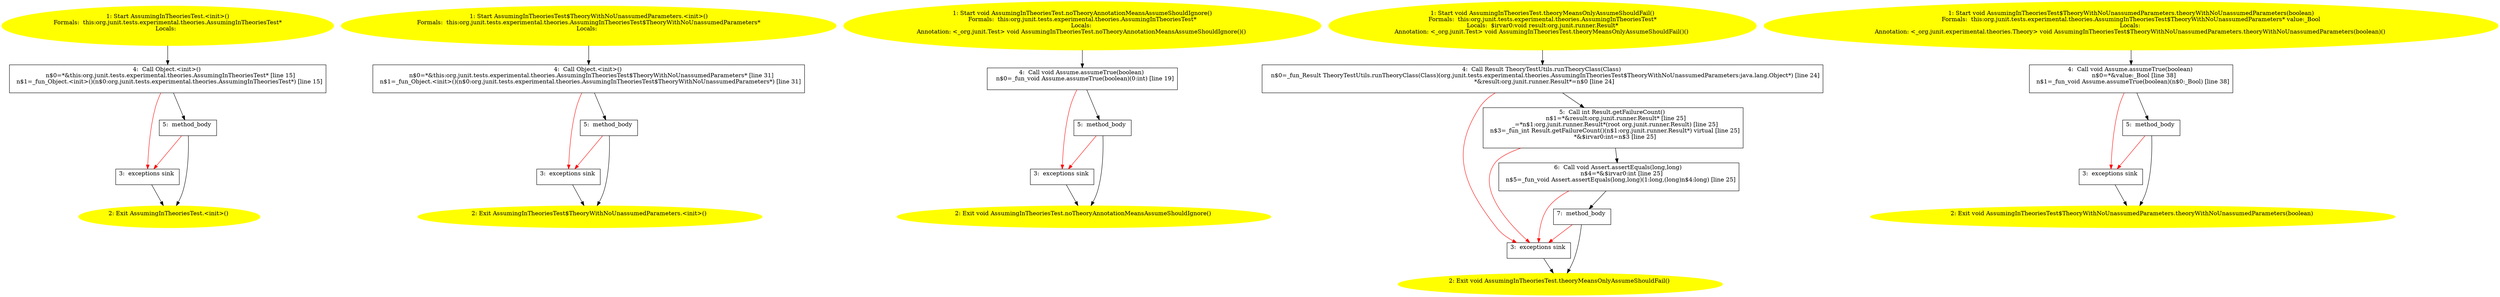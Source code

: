 /* @generated */
digraph cfg {
"org.junit.tests.experimental.theories.AssumingInTheoriesTest.<init>().90fc28d3871a692782606941bdcfae06_1" [label="1: Start AssumingInTheoriesTest.<init>()\nFormals:  this:org.junit.tests.experimental.theories.AssumingInTheoriesTest*\nLocals:  \n  " color=yellow style=filled]
	

	 "org.junit.tests.experimental.theories.AssumingInTheoriesTest.<init>().90fc28d3871a692782606941bdcfae06_1" -> "org.junit.tests.experimental.theories.AssumingInTheoriesTest.<init>().90fc28d3871a692782606941bdcfae06_4" ;
"org.junit.tests.experimental.theories.AssumingInTheoriesTest.<init>().90fc28d3871a692782606941bdcfae06_2" [label="2: Exit AssumingInTheoriesTest.<init>() \n  " color=yellow style=filled]
	

"org.junit.tests.experimental.theories.AssumingInTheoriesTest.<init>().90fc28d3871a692782606941bdcfae06_3" [label="3:  exceptions sink \n  " shape="box"]
	

	 "org.junit.tests.experimental.theories.AssumingInTheoriesTest.<init>().90fc28d3871a692782606941bdcfae06_3" -> "org.junit.tests.experimental.theories.AssumingInTheoriesTest.<init>().90fc28d3871a692782606941bdcfae06_2" ;
"org.junit.tests.experimental.theories.AssumingInTheoriesTest.<init>().90fc28d3871a692782606941bdcfae06_4" [label="4:  Call Object.<init>() \n   n$0=*&this:org.junit.tests.experimental.theories.AssumingInTheoriesTest* [line 15]\n  n$1=_fun_Object.<init>()(n$0:org.junit.tests.experimental.theories.AssumingInTheoriesTest*) [line 15]\n " shape="box"]
	

	 "org.junit.tests.experimental.theories.AssumingInTheoriesTest.<init>().90fc28d3871a692782606941bdcfae06_4" -> "org.junit.tests.experimental.theories.AssumingInTheoriesTest.<init>().90fc28d3871a692782606941bdcfae06_5" ;
	 "org.junit.tests.experimental.theories.AssumingInTheoriesTest.<init>().90fc28d3871a692782606941bdcfae06_4" -> "org.junit.tests.experimental.theories.AssumingInTheoriesTest.<init>().90fc28d3871a692782606941bdcfae06_3" [color="red" ];
"org.junit.tests.experimental.theories.AssumingInTheoriesTest.<init>().90fc28d3871a692782606941bdcfae06_5" [label="5:  method_body \n  " shape="box"]
	

	 "org.junit.tests.experimental.theories.AssumingInTheoriesTest.<init>().90fc28d3871a692782606941bdcfae06_5" -> "org.junit.tests.experimental.theories.AssumingInTheoriesTest.<init>().90fc28d3871a692782606941bdcfae06_2" ;
	 "org.junit.tests.experimental.theories.AssumingInTheoriesTest.<init>().90fc28d3871a692782606941bdcfae06_5" -> "org.junit.tests.experimental.theories.AssumingInTheoriesTest.<init>().90fc28d3871a692782606941bdcfae06_3" [color="red" ];
"org.junit.tests.experimental.theories.AssumingInTheoriesTest$TheoryWithNoUnassumedParameters.<init>(.310444dbc5875ba4f600f707cf56c52b_1" [label="1: Start AssumingInTheoriesTest$TheoryWithNoUnassumedParameters.<init>()\nFormals:  this:org.junit.tests.experimental.theories.AssumingInTheoriesTest$TheoryWithNoUnassumedParameters*\nLocals:  \n  " color=yellow style=filled]
	

	 "org.junit.tests.experimental.theories.AssumingInTheoriesTest$TheoryWithNoUnassumedParameters.<init>(.310444dbc5875ba4f600f707cf56c52b_1" -> "org.junit.tests.experimental.theories.AssumingInTheoriesTest$TheoryWithNoUnassumedParameters.<init>(.310444dbc5875ba4f600f707cf56c52b_4" ;
"org.junit.tests.experimental.theories.AssumingInTheoriesTest$TheoryWithNoUnassumedParameters.<init>(.310444dbc5875ba4f600f707cf56c52b_2" [label="2: Exit AssumingInTheoriesTest$TheoryWithNoUnassumedParameters.<init>() \n  " color=yellow style=filled]
	

"org.junit.tests.experimental.theories.AssumingInTheoriesTest$TheoryWithNoUnassumedParameters.<init>(.310444dbc5875ba4f600f707cf56c52b_3" [label="3:  exceptions sink \n  " shape="box"]
	

	 "org.junit.tests.experimental.theories.AssumingInTheoriesTest$TheoryWithNoUnassumedParameters.<init>(.310444dbc5875ba4f600f707cf56c52b_3" -> "org.junit.tests.experimental.theories.AssumingInTheoriesTest$TheoryWithNoUnassumedParameters.<init>(.310444dbc5875ba4f600f707cf56c52b_2" ;
"org.junit.tests.experimental.theories.AssumingInTheoriesTest$TheoryWithNoUnassumedParameters.<init>(.310444dbc5875ba4f600f707cf56c52b_4" [label="4:  Call Object.<init>() \n   n$0=*&this:org.junit.tests.experimental.theories.AssumingInTheoriesTest$TheoryWithNoUnassumedParameters* [line 31]\n  n$1=_fun_Object.<init>()(n$0:org.junit.tests.experimental.theories.AssumingInTheoriesTest$TheoryWithNoUnassumedParameters*) [line 31]\n " shape="box"]
	

	 "org.junit.tests.experimental.theories.AssumingInTheoriesTest$TheoryWithNoUnassumedParameters.<init>(.310444dbc5875ba4f600f707cf56c52b_4" -> "org.junit.tests.experimental.theories.AssumingInTheoriesTest$TheoryWithNoUnassumedParameters.<init>(.310444dbc5875ba4f600f707cf56c52b_5" ;
	 "org.junit.tests.experimental.theories.AssumingInTheoriesTest$TheoryWithNoUnassumedParameters.<init>(.310444dbc5875ba4f600f707cf56c52b_4" -> "org.junit.tests.experimental.theories.AssumingInTheoriesTest$TheoryWithNoUnassumedParameters.<init>(.310444dbc5875ba4f600f707cf56c52b_3" [color="red" ];
"org.junit.tests.experimental.theories.AssumingInTheoriesTest$TheoryWithNoUnassumedParameters.<init>(.310444dbc5875ba4f600f707cf56c52b_5" [label="5:  method_body \n  " shape="box"]
	

	 "org.junit.tests.experimental.theories.AssumingInTheoriesTest$TheoryWithNoUnassumedParameters.<init>(.310444dbc5875ba4f600f707cf56c52b_5" -> "org.junit.tests.experimental.theories.AssumingInTheoriesTest$TheoryWithNoUnassumedParameters.<init>(.310444dbc5875ba4f600f707cf56c52b_2" ;
	 "org.junit.tests.experimental.theories.AssumingInTheoriesTest$TheoryWithNoUnassumedParameters.<init>(.310444dbc5875ba4f600f707cf56c52b_5" -> "org.junit.tests.experimental.theories.AssumingInTheoriesTest$TheoryWithNoUnassumedParameters.<init>(.310444dbc5875ba4f600f707cf56c52b_3" [color="red" ];
"org.junit.tests.experimental.theories.AssumingInTheoriesTest.noTheoryAnnotationMeansAssumeShouldIgno.26b8c22131e7cb3d75ac19e247194dcd_1" [label="1: Start void AssumingInTheoriesTest.noTheoryAnnotationMeansAssumeShouldIgnore()\nFormals:  this:org.junit.tests.experimental.theories.AssumingInTheoriesTest*\nLocals: \nAnnotation: <_org.junit.Test> void AssumingInTheoriesTest.noTheoryAnnotationMeansAssumeShouldIgnore()() \n  " color=yellow style=filled]
	

	 "org.junit.tests.experimental.theories.AssumingInTheoriesTest.noTheoryAnnotationMeansAssumeShouldIgno.26b8c22131e7cb3d75ac19e247194dcd_1" -> "org.junit.tests.experimental.theories.AssumingInTheoriesTest.noTheoryAnnotationMeansAssumeShouldIgno.26b8c22131e7cb3d75ac19e247194dcd_4" ;
"org.junit.tests.experimental.theories.AssumingInTheoriesTest.noTheoryAnnotationMeansAssumeShouldIgno.26b8c22131e7cb3d75ac19e247194dcd_2" [label="2: Exit void AssumingInTheoriesTest.noTheoryAnnotationMeansAssumeShouldIgnore() \n  " color=yellow style=filled]
	

"org.junit.tests.experimental.theories.AssumingInTheoriesTest.noTheoryAnnotationMeansAssumeShouldIgno.26b8c22131e7cb3d75ac19e247194dcd_3" [label="3:  exceptions sink \n  " shape="box"]
	

	 "org.junit.tests.experimental.theories.AssumingInTheoriesTest.noTheoryAnnotationMeansAssumeShouldIgno.26b8c22131e7cb3d75ac19e247194dcd_3" -> "org.junit.tests.experimental.theories.AssumingInTheoriesTest.noTheoryAnnotationMeansAssumeShouldIgno.26b8c22131e7cb3d75ac19e247194dcd_2" ;
"org.junit.tests.experimental.theories.AssumingInTheoriesTest.noTheoryAnnotationMeansAssumeShouldIgno.26b8c22131e7cb3d75ac19e247194dcd_4" [label="4:  Call void Assume.assumeTrue(boolean) \n   n$0=_fun_void Assume.assumeTrue(boolean)(0:int) [line 19]\n " shape="box"]
	

	 "org.junit.tests.experimental.theories.AssumingInTheoriesTest.noTheoryAnnotationMeansAssumeShouldIgno.26b8c22131e7cb3d75ac19e247194dcd_4" -> "org.junit.tests.experimental.theories.AssumingInTheoriesTest.noTheoryAnnotationMeansAssumeShouldIgno.26b8c22131e7cb3d75ac19e247194dcd_5" ;
	 "org.junit.tests.experimental.theories.AssumingInTheoriesTest.noTheoryAnnotationMeansAssumeShouldIgno.26b8c22131e7cb3d75ac19e247194dcd_4" -> "org.junit.tests.experimental.theories.AssumingInTheoriesTest.noTheoryAnnotationMeansAssumeShouldIgno.26b8c22131e7cb3d75ac19e247194dcd_3" [color="red" ];
"org.junit.tests.experimental.theories.AssumingInTheoriesTest.noTheoryAnnotationMeansAssumeShouldIgno.26b8c22131e7cb3d75ac19e247194dcd_5" [label="5:  method_body \n  " shape="box"]
	

	 "org.junit.tests.experimental.theories.AssumingInTheoriesTest.noTheoryAnnotationMeansAssumeShouldIgno.26b8c22131e7cb3d75ac19e247194dcd_5" -> "org.junit.tests.experimental.theories.AssumingInTheoriesTest.noTheoryAnnotationMeansAssumeShouldIgno.26b8c22131e7cb3d75ac19e247194dcd_2" ;
	 "org.junit.tests.experimental.theories.AssumingInTheoriesTest.noTheoryAnnotationMeansAssumeShouldIgno.26b8c22131e7cb3d75ac19e247194dcd_5" -> "org.junit.tests.experimental.theories.AssumingInTheoriesTest.noTheoryAnnotationMeansAssumeShouldIgno.26b8c22131e7cb3d75ac19e247194dcd_3" [color="red" ];
"org.junit.tests.experimental.theories.AssumingInTheoriesTest.theoryMeansOnlyAssumeShouldFail():void.e6cefeb3cd9b8ca30e449c60aaa4db5d_1" [label="1: Start void AssumingInTheoriesTest.theoryMeansOnlyAssumeShouldFail()\nFormals:  this:org.junit.tests.experimental.theories.AssumingInTheoriesTest*\nLocals:  $irvar0:void result:org.junit.runner.Result*\nAnnotation: <_org.junit.Test> void AssumingInTheoriesTest.theoryMeansOnlyAssumeShouldFail()() \n  " color=yellow style=filled]
	

	 "org.junit.tests.experimental.theories.AssumingInTheoriesTest.theoryMeansOnlyAssumeShouldFail():void.e6cefeb3cd9b8ca30e449c60aaa4db5d_1" -> "org.junit.tests.experimental.theories.AssumingInTheoriesTest.theoryMeansOnlyAssumeShouldFail():void.e6cefeb3cd9b8ca30e449c60aaa4db5d_4" ;
"org.junit.tests.experimental.theories.AssumingInTheoriesTest.theoryMeansOnlyAssumeShouldFail():void.e6cefeb3cd9b8ca30e449c60aaa4db5d_2" [label="2: Exit void AssumingInTheoriesTest.theoryMeansOnlyAssumeShouldFail() \n  " color=yellow style=filled]
	

"org.junit.tests.experimental.theories.AssumingInTheoriesTest.theoryMeansOnlyAssumeShouldFail():void.e6cefeb3cd9b8ca30e449c60aaa4db5d_3" [label="3:  exceptions sink \n  " shape="box"]
	

	 "org.junit.tests.experimental.theories.AssumingInTheoriesTest.theoryMeansOnlyAssumeShouldFail():void.e6cefeb3cd9b8ca30e449c60aaa4db5d_3" -> "org.junit.tests.experimental.theories.AssumingInTheoriesTest.theoryMeansOnlyAssumeShouldFail():void.e6cefeb3cd9b8ca30e449c60aaa4db5d_2" ;
"org.junit.tests.experimental.theories.AssumingInTheoriesTest.theoryMeansOnlyAssumeShouldFail():void.e6cefeb3cd9b8ca30e449c60aaa4db5d_4" [label="4:  Call Result TheoryTestUtils.runTheoryClass(Class) \n   n$0=_fun_Result TheoryTestUtils.runTheoryClass(Class)(org.junit.tests.experimental.theories.AssumingInTheoriesTest$TheoryWithNoUnassumedParameters:java.lang.Object*) [line 24]\n  *&result:org.junit.runner.Result*=n$0 [line 24]\n " shape="box"]
	

	 "org.junit.tests.experimental.theories.AssumingInTheoriesTest.theoryMeansOnlyAssumeShouldFail():void.e6cefeb3cd9b8ca30e449c60aaa4db5d_4" -> "org.junit.tests.experimental.theories.AssumingInTheoriesTest.theoryMeansOnlyAssumeShouldFail():void.e6cefeb3cd9b8ca30e449c60aaa4db5d_5" ;
	 "org.junit.tests.experimental.theories.AssumingInTheoriesTest.theoryMeansOnlyAssumeShouldFail():void.e6cefeb3cd9b8ca30e449c60aaa4db5d_4" -> "org.junit.tests.experimental.theories.AssumingInTheoriesTest.theoryMeansOnlyAssumeShouldFail():void.e6cefeb3cd9b8ca30e449c60aaa4db5d_3" [color="red" ];
"org.junit.tests.experimental.theories.AssumingInTheoriesTest.theoryMeansOnlyAssumeShouldFail():void.e6cefeb3cd9b8ca30e449c60aaa4db5d_5" [label="5:  Call int Result.getFailureCount() \n   n$1=*&result:org.junit.runner.Result* [line 25]\n  _=*n$1:org.junit.runner.Result*(root org.junit.runner.Result) [line 25]\n  n$3=_fun_int Result.getFailureCount()(n$1:org.junit.runner.Result*) virtual [line 25]\n  *&$irvar0:int=n$3 [line 25]\n " shape="box"]
	

	 "org.junit.tests.experimental.theories.AssumingInTheoriesTest.theoryMeansOnlyAssumeShouldFail():void.e6cefeb3cd9b8ca30e449c60aaa4db5d_5" -> "org.junit.tests.experimental.theories.AssumingInTheoriesTest.theoryMeansOnlyAssumeShouldFail():void.e6cefeb3cd9b8ca30e449c60aaa4db5d_6" ;
	 "org.junit.tests.experimental.theories.AssumingInTheoriesTest.theoryMeansOnlyAssumeShouldFail():void.e6cefeb3cd9b8ca30e449c60aaa4db5d_5" -> "org.junit.tests.experimental.theories.AssumingInTheoriesTest.theoryMeansOnlyAssumeShouldFail():void.e6cefeb3cd9b8ca30e449c60aaa4db5d_3" [color="red" ];
"org.junit.tests.experimental.theories.AssumingInTheoriesTest.theoryMeansOnlyAssumeShouldFail():void.e6cefeb3cd9b8ca30e449c60aaa4db5d_6" [label="6:  Call void Assert.assertEquals(long,long) \n   n$4=*&$irvar0:int [line 25]\n  n$5=_fun_void Assert.assertEquals(long,long)(1:long,(long)n$4:long) [line 25]\n " shape="box"]
	

	 "org.junit.tests.experimental.theories.AssumingInTheoriesTest.theoryMeansOnlyAssumeShouldFail():void.e6cefeb3cd9b8ca30e449c60aaa4db5d_6" -> "org.junit.tests.experimental.theories.AssumingInTheoriesTest.theoryMeansOnlyAssumeShouldFail():void.e6cefeb3cd9b8ca30e449c60aaa4db5d_7" ;
	 "org.junit.tests.experimental.theories.AssumingInTheoriesTest.theoryMeansOnlyAssumeShouldFail():void.e6cefeb3cd9b8ca30e449c60aaa4db5d_6" -> "org.junit.tests.experimental.theories.AssumingInTheoriesTest.theoryMeansOnlyAssumeShouldFail():void.e6cefeb3cd9b8ca30e449c60aaa4db5d_3" [color="red" ];
"org.junit.tests.experimental.theories.AssumingInTheoriesTest.theoryMeansOnlyAssumeShouldFail():void.e6cefeb3cd9b8ca30e449c60aaa4db5d_7" [label="7:  method_body \n  " shape="box"]
	

	 "org.junit.tests.experimental.theories.AssumingInTheoriesTest.theoryMeansOnlyAssumeShouldFail():void.e6cefeb3cd9b8ca30e449c60aaa4db5d_7" -> "org.junit.tests.experimental.theories.AssumingInTheoriesTest.theoryMeansOnlyAssumeShouldFail():void.e6cefeb3cd9b8ca30e449c60aaa4db5d_2" ;
	 "org.junit.tests.experimental.theories.AssumingInTheoriesTest.theoryMeansOnlyAssumeShouldFail():void.e6cefeb3cd9b8ca30e449c60aaa4db5d_7" -> "org.junit.tests.experimental.theories.AssumingInTheoriesTest.theoryMeansOnlyAssumeShouldFail():void.e6cefeb3cd9b8ca30e449c60aaa4db5d_3" [color="red" ];
"org.junit.tests.experimental.theories.AssumingInTheoriesTest$TheoryWithNoUnassumedParameters.theoryW.76279a0a74f708a0391aa330c1ca26e7_1" [label="1: Start void AssumingInTheoriesTest$TheoryWithNoUnassumedParameters.theoryWithNoUnassumedParameters(boolean)\nFormals:  this:org.junit.tests.experimental.theories.AssumingInTheoriesTest$TheoryWithNoUnassumedParameters* value:_Bool\nLocals: \nAnnotation: <_org.junit.experimental.theories.Theory> void AssumingInTheoriesTest$TheoryWithNoUnassumedParameters.theoryWithNoUnassumedParameters(boolean)() \n  " color=yellow style=filled]
	

	 "org.junit.tests.experimental.theories.AssumingInTheoriesTest$TheoryWithNoUnassumedParameters.theoryW.76279a0a74f708a0391aa330c1ca26e7_1" -> "org.junit.tests.experimental.theories.AssumingInTheoriesTest$TheoryWithNoUnassumedParameters.theoryW.76279a0a74f708a0391aa330c1ca26e7_4" ;
"org.junit.tests.experimental.theories.AssumingInTheoriesTest$TheoryWithNoUnassumedParameters.theoryW.76279a0a74f708a0391aa330c1ca26e7_2" [label="2: Exit void AssumingInTheoriesTest$TheoryWithNoUnassumedParameters.theoryWithNoUnassumedParameters(boolean) \n  " color=yellow style=filled]
	

"org.junit.tests.experimental.theories.AssumingInTheoriesTest$TheoryWithNoUnassumedParameters.theoryW.76279a0a74f708a0391aa330c1ca26e7_3" [label="3:  exceptions sink \n  " shape="box"]
	

	 "org.junit.tests.experimental.theories.AssumingInTheoriesTest$TheoryWithNoUnassumedParameters.theoryW.76279a0a74f708a0391aa330c1ca26e7_3" -> "org.junit.tests.experimental.theories.AssumingInTheoriesTest$TheoryWithNoUnassumedParameters.theoryW.76279a0a74f708a0391aa330c1ca26e7_2" ;
"org.junit.tests.experimental.theories.AssumingInTheoriesTest$TheoryWithNoUnassumedParameters.theoryW.76279a0a74f708a0391aa330c1ca26e7_4" [label="4:  Call void Assume.assumeTrue(boolean) \n   n$0=*&value:_Bool [line 38]\n  n$1=_fun_void Assume.assumeTrue(boolean)(n$0:_Bool) [line 38]\n " shape="box"]
	

	 "org.junit.tests.experimental.theories.AssumingInTheoriesTest$TheoryWithNoUnassumedParameters.theoryW.76279a0a74f708a0391aa330c1ca26e7_4" -> "org.junit.tests.experimental.theories.AssumingInTheoriesTest$TheoryWithNoUnassumedParameters.theoryW.76279a0a74f708a0391aa330c1ca26e7_5" ;
	 "org.junit.tests.experimental.theories.AssumingInTheoriesTest$TheoryWithNoUnassumedParameters.theoryW.76279a0a74f708a0391aa330c1ca26e7_4" -> "org.junit.tests.experimental.theories.AssumingInTheoriesTest$TheoryWithNoUnassumedParameters.theoryW.76279a0a74f708a0391aa330c1ca26e7_3" [color="red" ];
"org.junit.tests.experimental.theories.AssumingInTheoriesTest$TheoryWithNoUnassumedParameters.theoryW.76279a0a74f708a0391aa330c1ca26e7_5" [label="5:  method_body \n  " shape="box"]
	

	 "org.junit.tests.experimental.theories.AssumingInTheoriesTest$TheoryWithNoUnassumedParameters.theoryW.76279a0a74f708a0391aa330c1ca26e7_5" -> "org.junit.tests.experimental.theories.AssumingInTheoriesTest$TheoryWithNoUnassumedParameters.theoryW.76279a0a74f708a0391aa330c1ca26e7_2" ;
	 "org.junit.tests.experimental.theories.AssumingInTheoriesTest$TheoryWithNoUnassumedParameters.theoryW.76279a0a74f708a0391aa330c1ca26e7_5" -> "org.junit.tests.experimental.theories.AssumingInTheoriesTest$TheoryWithNoUnassumedParameters.theoryW.76279a0a74f708a0391aa330c1ca26e7_3" [color="red" ];
}
